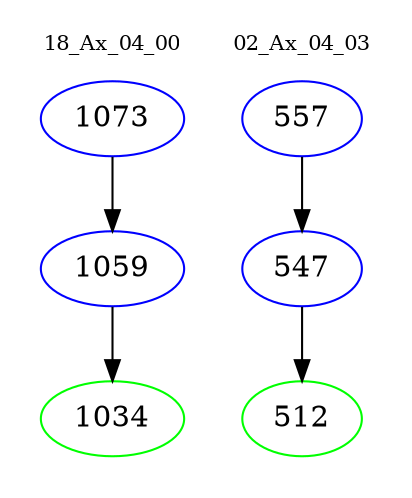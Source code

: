 digraph{
subgraph cluster_0 {
color = white
label = "18_Ax_04_00";
fontsize=10;
T0_1073 [label="1073", color="blue"]
T0_1073 -> T0_1059 [color="black"]
T0_1059 [label="1059", color="blue"]
T0_1059 -> T0_1034 [color="black"]
T0_1034 [label="1034", color="green"]
}
subgraph cluster_1 {
color = white
label = "02_Ax_04_03";
fontsize=10;
T1_557 [label="557", color="blue"]
T1_557 -> T1_547 [color="black"]
T1_547 [label="547", color="blue"]
T1_547 -> T1_512 [color="black"]
T1_512 [label="512", color="green"]
}
}
